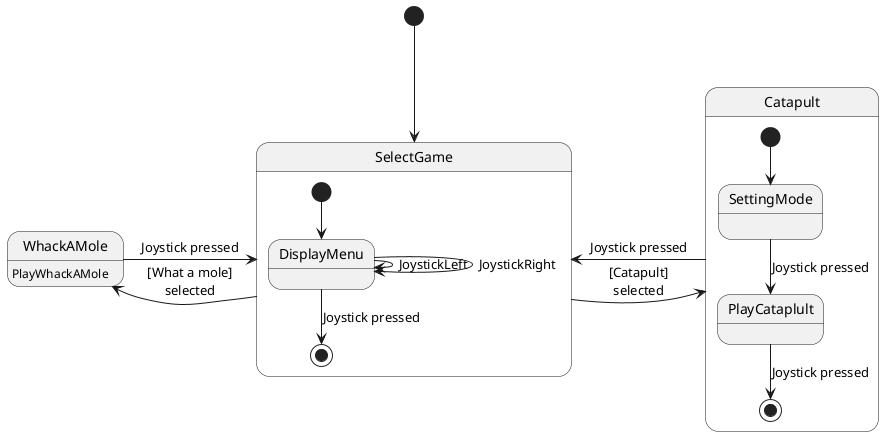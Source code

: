 @startuml
[*] --> SelectGame

state SelectGame {
    [*] --> DisplayMenu
    DisplayMenu --> DisplayMenu : JoystickLeft
    DisplayMenu --> DisplayMenu : JoystickRight
    DisplayMenu --> [*] : Joystick pressed
}
SelectGame -right-> Catapult : [Catapult]\nselected
SelectGame -left-> WhackAMole : [What a mole]\nselected


state Catapult  {
    [*] --> SettingMode
    SettingMode :
    SettingMode --> PlayCataplult : Joystick pressed

    PlayCataplult --> [*] : Joystick pressed
}
Catapult -> SelectGame : Joystick pressed

WhackAMole : PlayWhackAMole
WhackAMole -right-> SelectGame : Joystick pressed


@enduml
